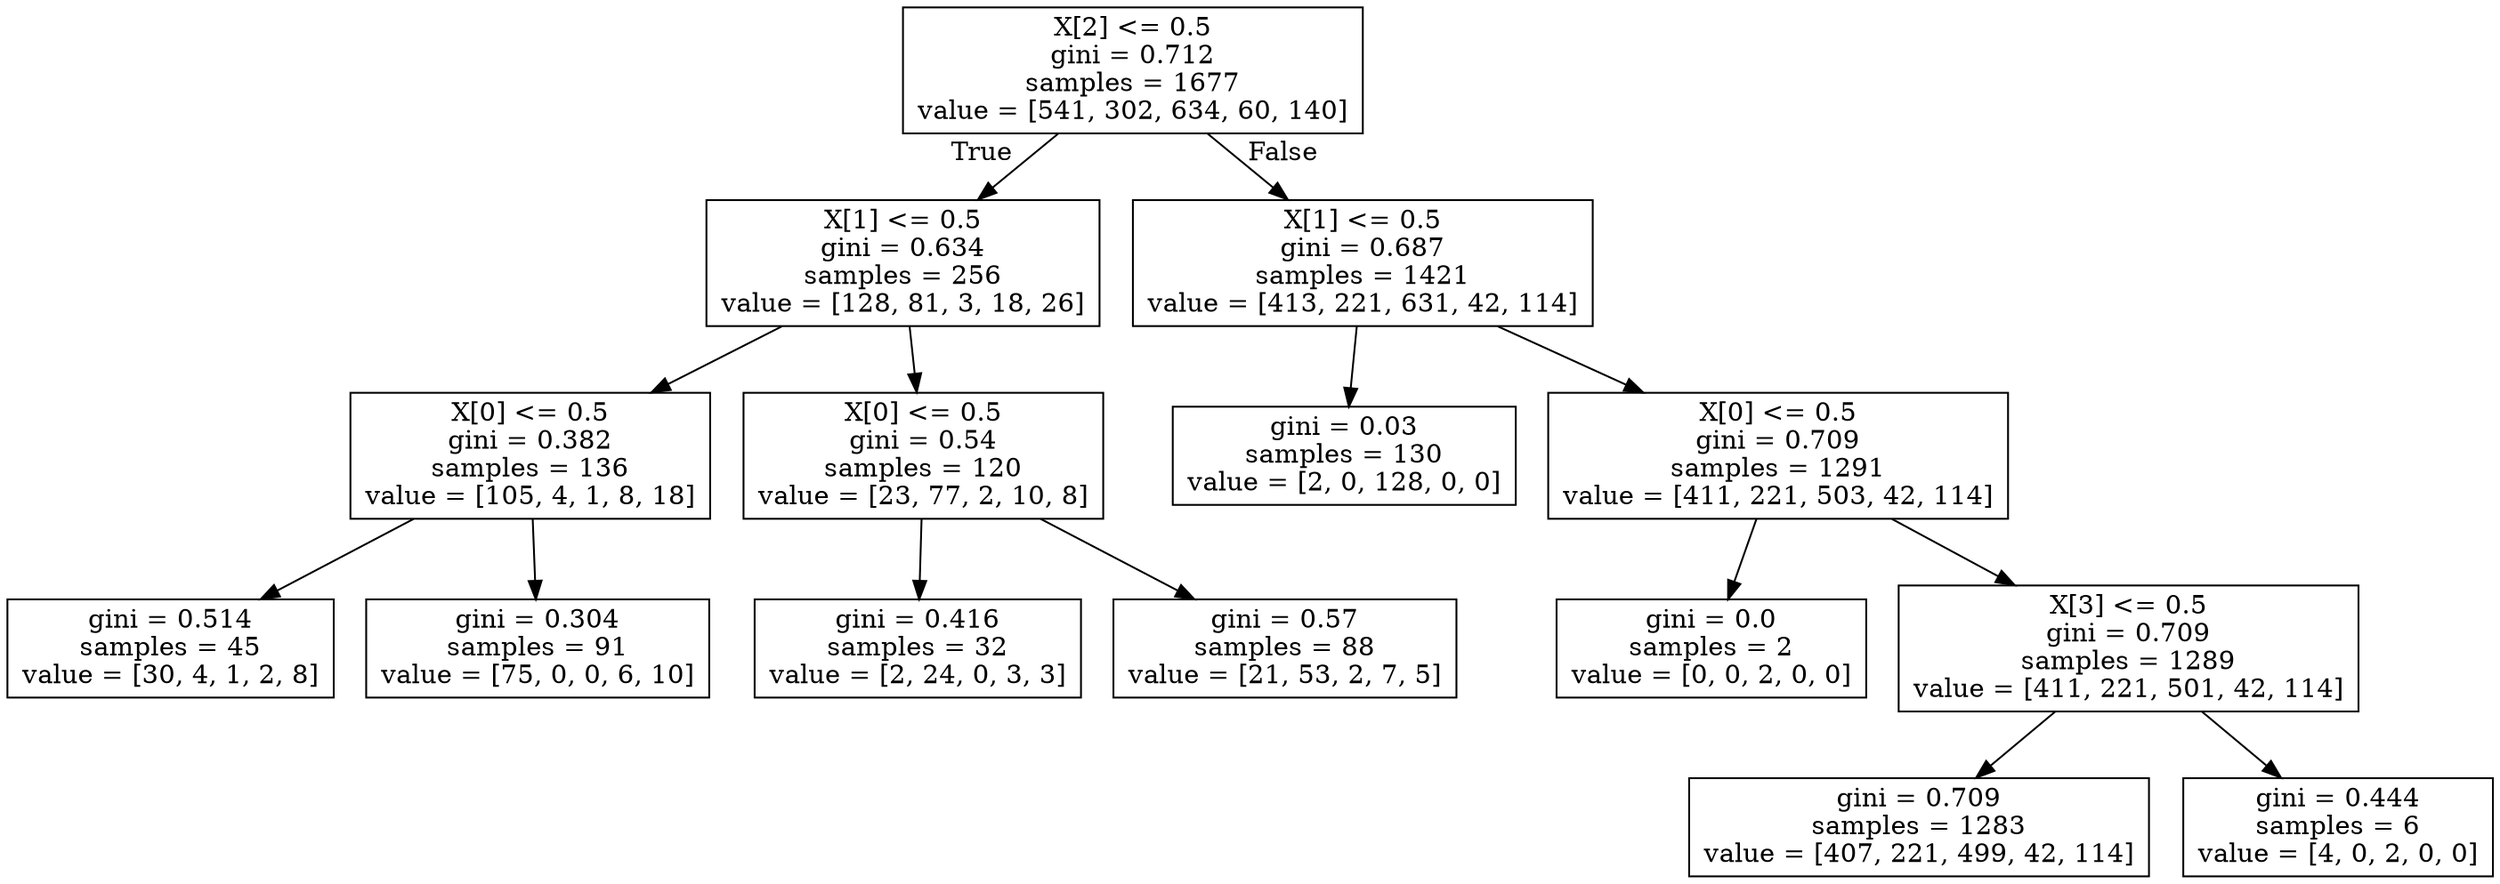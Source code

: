 digraph Tree {
node [shape=box] ;
0 [label="X[2] <= 0.5\ngini = 0.712\nsamples = 1677\nvalue = [541, 302, 634, 60, 140]"] ;
1 [label="X[1] <= 0.5\ngini = 0.634\nsamples = 256\nvalue = [128, 81, 3, 18, 26]"] ;
0 -> 1 [labeldistance=2.5, labelangle=45, headlabel="True"] ;
2 [label="X[0] <= 0.5\ngini = 0.382\nsamples = 136\nvalue = [105, 4, 1, 8, 18]"] ;
1 -> 2 ;
3 [label="gini = 0.514\nsamples = 45\nvalue = [30, 4, 1, 2, 8]"] ;
2 -> 3 ;
4 [label="gini = 0.304\nsamples = 91\nvalue = [75, 0, 0, 6, 10]"] ;
2 -> 4 ;
5 [label="X[0] <= 0.5\ngini = 0.54\nsamples = 120\nvalue = [23, 77, 2, 10, 8]"] ;
1 -> 5 ;
6 [label="gini = 0.416\nsamples = 32\nvalue = [2, 24, 0, 3, 3]"] ;
5 -> 6 ;
7 [label="gini = 0.57\nsamples = 88\nvalue = [21, 53, 2, 7, 5]"] ;
5 -> 7 ;
8 [label="X[1] <= 0.5\ngini = 0.687\nsamples = 1421\nvalue = [413, 221, 631, 42, 114]"] ;
0 -> 8 [labeldistance=2.5, labelangle=-45, headlabel="False"] ;
9 [label="gini = 0.03\nsamples = 130\nvalue = [2, 0, 128, 0, 0]"] ;
8 -> 9 ;
10 [label="X[0] <= 0.5\ngini = 0.709\nsamples = 1291\nvalue = [411, 221, 503, 42, 114]"] ;
8 -> 10 ;
11 [label="gini = 0.0\nsamples = 2\nvalue = [0, 0, 2, 0, 0]"] ;
10 -> 11 ;
12 [label="X[3] <= 0.5\ngini = 0.709\nsamples = 1289\nvalue = [411, 221, 501, 42, 114]"] ;
10 -> 12 ;
13 [label="gini = 0.709\nsamples = 1283\nvalue = [407, 221, 499, 42, 114]"] ;
12 -> 13 ;
14 [label="gini = 0.444\nsamples = 6\nvalue = [4, 0, 2, 0, 0]"] ;
12 -> 14 ;
}